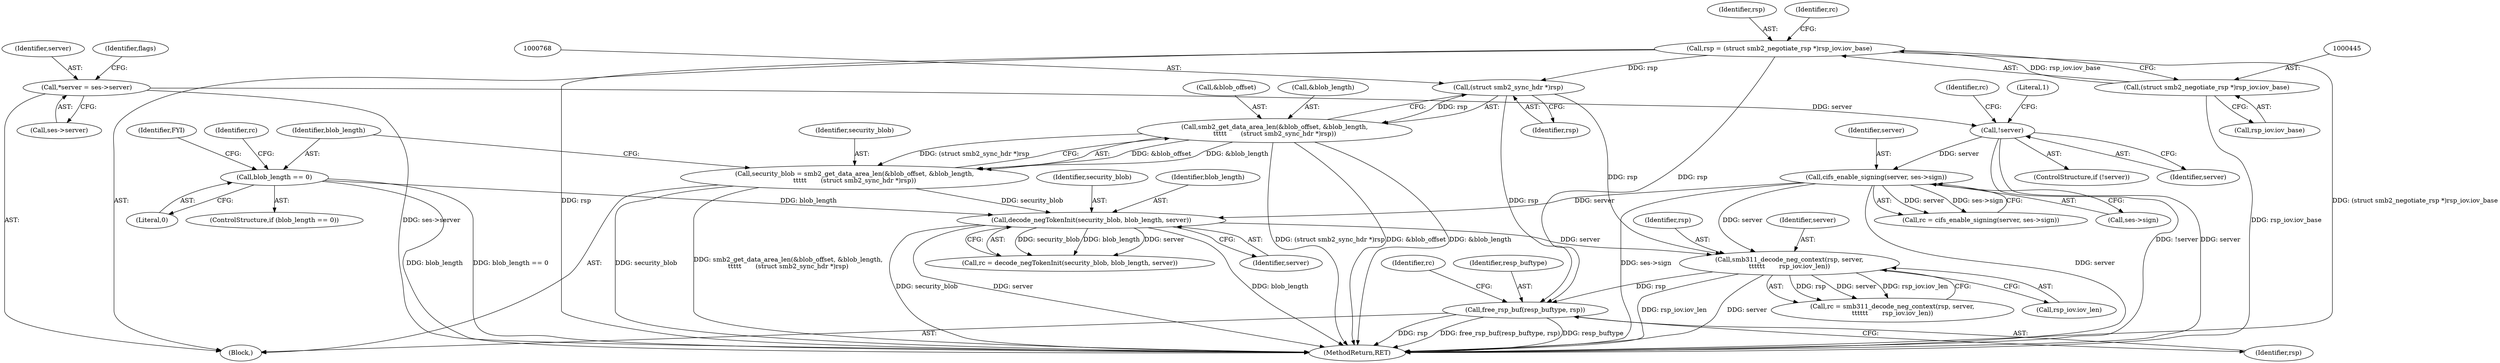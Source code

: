 digraph "0_linux_b57a55e2200ede754e4dc9cce4ba9402544b9365@API" {
"1000843" [label="(Call,free_rsp_buf(resp_buftype, rsp))"];
"1000442" [label="(Call,rsp = (struct smb2_negotiate_rsp *)rsp_iov.iov_base)"];
"1000444" [label="(Call,(struct smb2_negotiate_rsp *)rsp_iov.iov_base)"];
"1000767" [label="(Call,(struct smb2_sync_hdr *)rsp)"];
"1000832" [label="(Call,smb311_decode_neg_context(rsp, server,\n\t\t\t\t\t\t       rsp_iov.iov_len))"];
"1000785" [label="(Call,cifs_enable_signing(server, ses->sign))"];
"1000143" [label="(Call,!server)"];
"1000126" [label="(Call,*server = ses->server)"];
"1000798" [label="(Call,decode_negTokenInit(security_blob, blob_length, server))"];
"1000760" [label="(Call,security_blob = smb2_get_data_area_len(&blob_offset, &blob_length,\n\t\t\t\t\t       (struct smb2_sync_hdr *)rsp))"];
"1000762" [label="(Call,smb2_get_data_area_len(&blob_offset, &blob_length,\n\t\t\t\t\t       (struct smb2_sync_hdr *)rsp))"];
"1000771" [label="(Call,blob_length == 0)"];
"1000762" [label="(Call,smb2_get_data_area_len(&blob_offset, &blob_length,\n\t\t\t\t\t       (struct smb2_sync_hdr *)rsp))"];
"1000442" [label="(Call,rsp = (struct smb2_negotiate_rsp *)rsp_iov.iov_base)"];
"1000830" [label="(Call,rc = smb311_decode_neg_context(rsp, server,\n\t\t\t\t\t\t       rsp_iov.iov_len))"];
"1000444" [label="(Call,(struct smb2_negotiate_rsp *)rsp_iov.iov_base)"];
"1000127" [label="(Identifier,server)"];
"1000136" [label="(Identifier,flags)"];
"1000796" [label="(Call,rc = decode_negTokenInit(security_blob, blob_length, server))"];
"1000144" [label="(Identifier,server)"];
"1000765" [label="(Call,&blob_length)"];
"1000114" [label="(Block,)"];
"1000126" [label="(Call,*server = ses->server)"];
"1000783" [label="(Call,rc = cifs_enable_signing(server, ses->sign))"];
"1000834" [label="(Identifier,server)"];
"1000443" [label="(Identifier,rsp)"];
"1000142" [label="(ControlStructure,if (!server))"];
"1000446" [label="(Call,rsp_iov.iov_base)"];
"1000451" [label="(Identifier,rc)"];
"1000798" [label="(Call,decode_negTokenInit(security_blob, blob_length, server))"];
"1000786" [label="(Identifier,server)"];
"1000800" [label="(Identifier,blob_length)"];
"1000784" [label="(Identifier,rc)"];
"1000787" [label="(Call,ses->sign)"];
"1000760" [label="(Call,security_blob = smb2_get_data_area_len(&blob_offset, &blob_length,\n\t\t\t\t\t       (struct smb2_sync_hdr *)rsp))"];
"1000128" [label="(Call,ses->server)"];
"1000847" [label="(Identifier,rc)"];
"1000833" [label="(Identifier,rsp)"];
"1000771" [label="(Call,blob_length == 0)"];
"1000773" [label="(Literal,0)"];
"1000845" [label="(Identifier,rsp)"];
"1000143" [label="(Call,!server)"];
"1000848" [label="(MethodReturn,RET)"];
"1000776" [label="(Identifier,FYI)"];
"1000761" [label="(Identifier,security_blob)"];
"1000769" [label="(Identifier,rsp)"];
"1000767" [label="(Call,(struct smb2_sync_hdr *)rsp)"];
"1000785" [label="(Call,cifs_enable_signing(server, ses->sign))"];
"1000835" [label="(Call,rsp_iov.iov_len)"];
"1000147" [label="(Literal,1)"];
"1000799" [label="(Identifier,security_blob)"];
"1000772" [label="(Identifier,blob_length)"];
"1000832" [label="(Call,smb311_decode_neg_context(rsp, server,\n\t\t\t\t\t\t       rsp_iov.iov_len))"];
"1000763" [label="(Call,&blob_offset)"];
"1000843" [label="(Call,free_rsp_buf(resp_buftype, rsp))"];
"1000770" [label="(ControlStructure,if (blob_length == 0))"];
"1000154" [label="(Identifier,rc)"];
"1000801" [label="(Identifier,server)"];
"1000844" [label="(Identifier,resp_buftype)"];
"1000843" -> "1000114"  [label="AST: "];
"1000843" -> "1000845"  [label="CFG: "];
"1000844" -> "1000843"  [label="AST: "];
"1000845" -> "1000843"  [label="AST: "];
"1000847" -> "1000843"  [label="CFG: "];
"1000843" -> "1000848"  [label="DDG: free_rsp_buf(resp_buftype, rsp)"];
"1000843" -> "1000848"  [label="DDG: resp_buftype"];
"1000843" -> "1000848"  [label="DDG: rsp"];
"1000442" -> "1000843"  [label="DDG: rsp"];
"1000767" -> "1000843"  [label="DDG: rsp"];
"1000832" -> "1000843"  [label="DDG: rsp"];
"1000442" -> "1000114"  [label="AST: "];
"1000442" -> "1000444"  [label="CFG: "];
"1000443" -> "1000442"  [label="AST: "];
"1000444" -> "1000442"  [label="AST: "];
"1000451" -> "1000442"  [label="CFG: "];
"1000442" -> "1000848"  [label="DDG: rsp"];
"1000442" -> "1000848"  [label="DDG: (struct smb2_negotiate_rsp *)rsp_iov.iov_base"];
"1000444" -> "1000442"  [label="DDG: rsp_iov.iov_base"];
"1000442" -> "1000767"  [label="DDG: rsp"];
"1000444" -> "1000446"  [label="CFG: "];
"1000445" -> "1000444"  [label="AST: "];
"1000446" -> "1000444"  [label="AST: "];
"1000444" -> "1000848"  [label="DDG: rsp_iov.iov_base"];
"1000767" -> "1000762"  [label="AST: "];
"1000767" -> "1000769"  [label="CFG: "];
"1000768" -> "1000767"  [label="AST: "];
"1000769" -> "1000767"  [label="AST: "];
"1000762" -> "1000767"  [label="CFG: "];
"1000767" -> "1000762"  [label="DDG: rsp"];
"1000767" -> "1000832"  [label="DDG: rsp"];
"1000832" -> "1000830"  [label="AST: "];
"1000832" -> "1000835"  [label="CFG: "];
"1000833" -> "1000832"  [label="AST: "];
"1000834" -> "1000832"  [label="AST: "];
"1000835" -> "1000832"  [label="AST: "];
"1000830" -> "1000832"  [label="CFG: "];
"1000832" -> "1000848"  [label="DDG: server"];
"1000832" -> "1000848"  [label="DDG: rsp_iov.iov_len"];
"1000832" -> "1000830"  [label="DDG: rsp"];
"1000832" -> "1000830"  [label="DDG: server"];
"1000832" -> "1000830"  [label="DDG: rsp_iov.iov_len"];
"1000785" -> "1000832"  [label="DDG: server"];
"1000798" -> "1000832"  [label="DDG: server"];
"1000785" -> "1000783"  [label="AST: "];
"1000785" -> "1000787"  [label="CFG: "];
"1000786" -> "1000785"  [label="AST: "];
"1000787" -> "1000785"  [label="AST: "];
"1000783" -> "1000785"  [label="CFG: "];
"1000785" -> "1000848"  [label="DDG: server"];
"1000785" -> "1000848"  [label="DDG: ses->sign"];
"1000785" -> "1000783"  [label="DDG: server"];
"1000785" -> "1000783"  [label="DDG: ses->sign"];
"1000143" -> "1000785"  [label="DDG: server"];
"1000785" -> "1000798"  [label="DDG: server"];
"1000143" -> "1000142"  [label="AST: "];
"1000143" -> "1000144"  [label="CFG: "];
"1000144" -> "1000143"  [label="AST: "];
"1000147" -> "1000143"  [label="CFG: "];
"1000154" -> "1000143"  [label="CFG: "];
"1000143" -> "1000848"  [label="DDG: server"];
"1000143" -> "1000848"  [label="DDG: !server"];
"1000126" -> "1000143"  [label="DDG: server"];
"1000126" -> "1000114"  [label="AST: "];
"1000126" -> "1000128"  [label="CFG: "];
"1000127" -> "1000126"  [label="AST: "];
"1000128" -> "1000126"  [label="AST: "];
"1000136" -> "1000126"  [label="CFG: "];
"1000126" -> "1000848"  [label="DDG: ses->server"];
"1000798" -> "1000796"  [label="AST: "];
"1000798" -> "1000801"  [label="CFG: "];
"1000799" -> "1000798"  [label="AST: "];
"1000800" -> "1000798"  [label="AST: "];
"1000801" -> "1000798"  [label="AST: "];
"1000796" -> "1000798"  [label="CFG: "];
"1000798" -> "1000848"  [label="DDG: blob_length"];
"1000798" -> "1000848"  [label="DDG: security_blob"];
"1000798" -> "1000848"  [label="DDG: server"];
"1000798" -> "1000796"  [label="DDG: security_blob"];
"1000798" -> "1000796"  [label="DDG: blob_length"];
"1000798" -> "1000796"  [label="DDG: server"];
"1000760" -> "1000798"  [label="DDG: security_blob"];
"1000771" -> "1000798"  [label="DDG: blob_length"];
"1000760" -> "1000114"  [label="AST: "];
"1000760" -> "1000762"  [label="CFG: "];
"1000761" -> "1000760"  [label="AST: "];
"1000762" -> "1000760"  [label="AST: "];
"1000772" -> "1000760"  [label="CFG: "];
"1000760" -> "1000848"  [label="DDG: smb2_get_data_area_len(&blob_offset, &blob_length,\n\t\t\t\t\t       (struct smb2_sync_hdr *)rsp)"];
"1000760" -> "1000848"  [label="DDG: security_blob"];
"1000762" -> "1000760"  [label="DDG: &blob_offset"];
"1000762" -> "1000760"  [label="DDG: &blob_length"];
"1000762" -> "1000760"  [label="DDG: (struct smb2_sync_hdr *)rsp"];
"1000763" -> "1000762"  [label="AST: "];
"1000765" -> "1000762"  [label="AST: "];
"1000762" -> "1000848"  [label="DDG: (struct smb2_sync_hdr *)rsp"];
"1000762" -> "1000848"  [label="DDG: &blob_offset"];
"1000762" -> "1000848"  [label="DDG: &blob_length"];
"1000771" -> "1000770"  [label="AST: "];
"1000771" -> "1000773"  [label="CFG: "];
"1000772" -> "1000771"  [label="AST: "];
"1000773" -> "1000771"  [label="AST: "];
"1000776" -> "1000771"  [label="CFG: "];
"1000784" -> "1000771"  [label="CFG: "];
"1000771" -> "1000848"  [label="DDG: blob_length"];
"1000771" -> "1000848"  [label="DDG: blob_length == 0"];
}
